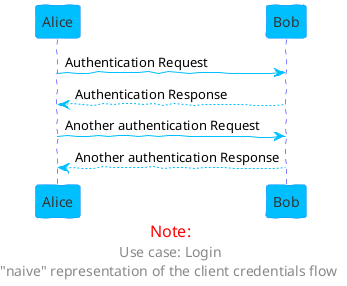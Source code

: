 @startuml

skinparam handwritten true

skinparam sequence {
ArrowColor DeepSkyBlue
ActorBorderColor DeepSkyBlue
LifeLineBorderColor blue
LifeLineBackgroundColor #A9DCDF

ParticipantBorderColor DodgerBlue
ParticipantBackgroundColor DeepSkyBlue

ParticipantFontColor #333

ActorBackgroundColor aqua
ActorFontColor DeepSkyBlue
ActorFontSize 17
ActorFontName Aapex
}

footer
<font color=red size=16>Note:</font>
<font  size=14>Use case: Login</font>
<font  size=14>"naive" representation of the client credentials flow </font>
endfooter



Alice -> Bob: Authentication Request
Bob --> Alice: Authentication Response

Alice -> Bob: Another authentication Request
Alice <-- Bob: Another authentication Response
@enduml
